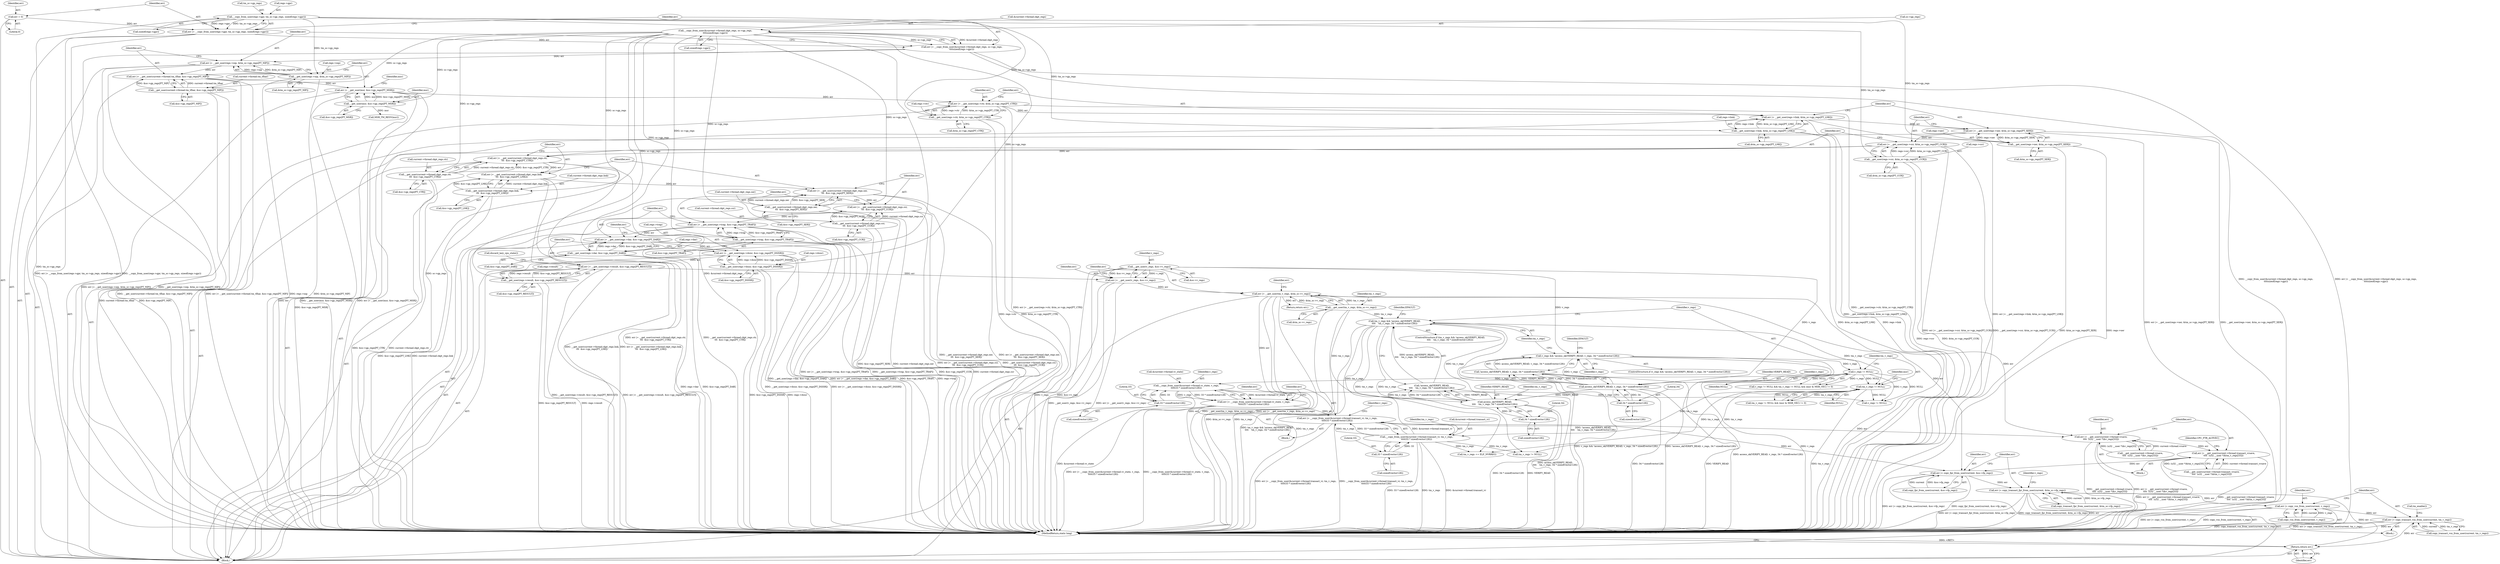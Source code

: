 digraph "0_linux_d2b9d2a5ad5ef04ff978c9923d19730cb05efd55_0@API" {
"1000479" [label="(Call,err |= __copy_from_user(&current->thread.transact_vr, tm_v_regs,\n\t\t\t\t\t33 * sizeof(vector128)))"];
"1000465" [label="(Call,err |= __copy_from_user(&current->thread.vr_state, v_regs,\n\t\t\t\t\t33 * sizeof(vector128)))"];
"1000410" [label="(Call,err |= __get_user(tm_v_regs, &tm_sc->v_regs))"];
"1000402" [label="(Call,err |= __get_user(v_regs, &sc->v_regs))"];
"1000375" [label="(Call,err |= __get_user(regs->result, &sc->gp_regs[PT_RESULT]))"];
"1000363" [label="(Call,err |= __get_user(regs->dsisr, &sc->gp_regs[PT_DSISR]))"];
"1000351" [label="(Call,err |= __get_user(regs->dar, &sc->gp_regs[PT_DAR]))"];
"1000339" [label="(Call,err |= __get_user(regs->trap, &sc->gp_regs[PT_TRAP]))"];
"1000323" [label="(Call,err |= __get_user(current->thread.ckpt_regs.ccr,\n\t\t\t  &sc->gp_regs[PT_CCR]))"];
"1000307" [label="(Call,err |= __get_user(current->thread.ckpt_regs.xer,\n\t\t\t  &sc->gp_regs[PT_XER]))"];
"1000291" [label="(Call,err |= __get_user(current->thread.ckpt_regs.link,\n\t\t\t  &sc->gp_regs[PT_LNK]))"];
"1000275" [label="(Call,err |= __get_user(current->thread.ckpt_regs.ctr,\n\t\t\t  &sc->gp_regs[PT_CTR]))"];
"1000263" [label="(Call,err |= __get_user(regs->ccr, &tm_sc->gp_regs[PT_CCR]))"];
"1000251" [label="(Call,err |= __get_user(regs->xer, &tm_sc->gp_regs[PT_XER]))"];
"1000239" [label="(Call,err |= __get_user(regs->link, &tm_sc->gp_regs[PT_LNK]))"];
"1000227" [label="(Call,err |= __get_user(regs->ctr, &tm_sc->gp_regs[PT_CTR]))"];
"1000185" [label="(Call,err |= __get_user(msr, &sc->gp_regs[PT_MSR]))"];
"1000171" [label="(Call,err |= __get_user(current->thread.tm_tfhar, &sc->gp_regs[PT_NIP]))"];
"1000159" [label="(Call,err |= __get_user(regs->nip, &tm_sc->gp_regs[PT_NIP]))"];
"1000143" [label="(Call,err |= __copy_from_user(&current->thread.ckpt_regs, sc->gp_regs,\n\t\t\t\tsizeof(regs->gpr)))"];
"1000130" [label="(Call,err |= __copy_from_user(regs->gpr, tm_sc->gp_regs, sizeof(regs->gpr)))"];
"1000125" [label="(Call,err = 0)"];
"1000132" [label="(Call,__copy_from_user(regs->gpr, tm_sc->gp_regs, sizeof(regs->gpr)))"];
"1000145" [label="(Call,__copy_from_user(&current->thread.ckpt_regs, sc->gp_regs,\n\t\t\t\tsizeof(regs->gpr)))"];
"1000161" [label="(Call,__get_user(regs->nip, &tm_sc->gp_regs[PT_NIP]))"];
"1000173" [label="(Call,__get_user(current->thread.tm_tfhar, &sc->gp_regs[PT_NIP]))"];
"1000187" [label="(Call,__get_user(msr, &sc->gp_regs[PT_MSR]))"];
"1000229" [label="(Call,__get_user(regs->ctr, &tm_sc->gp_regs[PT_CTR]))"];
"1000241" [label="(Call,__get_user(regs->link, &tm_sc->gp_regs[PT_LNK]))"];
"1000253" [label="(Call,__get_user(regs->xer, &tm_sc->gp_regs[PT_XER]))"];
"1000265" [label="(Call,__get_user(regs->ccr, &tm_sc->gp_regs[PT_CCR]))"];
"1000277" [label="(Call,__get_user(current->thread.ckpt_regs.ctr,\n\t\t\t  &sc->gp_regs[PT_CTR]))"];
"1000293" [label="(Call,__get_user(current->thread.ckpt_regs.link,\n\t\t\t  &sc->gp_regs[PT_LNK]))"];
"1000309" [label="(Call,__get_user(current->thread.ckpt_regs.xer,\n\t\t\t  &sc->gp_regs[PT_XER]))"];
"1000325" [label="(Call,__get_user(current->thread.ckpt_regs.ccr,\n\t\t\t  &sc->gp_regs[PT_CCR]))"];
"1000341" [label="(Call,__get_user(regs->trap, &sc->gp_regs[PT_TRAP]))"];
"1000353" [label="(Call,__get_user(regs->dar, &sc->gp_regs[PT_DAR]))"];
"1000365" [label="(Call,__get_user(regs->dsisr, &sc->gp_regs[PT_DSISR]))"];
"1000377" [label="(Call,__get_user(regs->result, &sc->gp_regs[PT_RESULT]))"];
"1000404" [label="(Call,__get_user(v_regs, &sc->v_regs))"];
"1000412" [label="(Call,__get_user(tm_v_regs, &tm_sc->v_regs))"];
"1000467" [label="(Call,__copy_from_user(&current->thread.vr_state, v_regs,\n\t\t\t\t\t33 * sizeof(vector128)))"];
"1000452" [label="(Call,v_regs != NULL)"];
"1000423" [label="(Call,v_regs && !access_ok(VERIFY_READ, v_regs, 34 * sizeof(vector128)))"];
"1000426" [label="(Call,access_ok(VERIFY_READ, v_regs, 34 * sizeof(vector128)))"];
"1000429" [label="(Call,34 * sizeof(vector128))"];
"1000425" [label="(Call,!access_ok(VERIFY_READ, v_regs, 34 * sizeof(vector128)))"];
"1000475" [label="(Call,33 * sizeof(vector128))"];
"1000481" [label="(Call,__copy_from_user(&current->thread.transact_vr, tm_v_regs,\n\t\t\t\t\t33 * sizeof(vector128)))"];
"1000456" [label="(Call,tm_v_regs != NULL)"];
"1000437" [label="(Call,tm_v_regs && !access_ok(VERIFY_READ,\n\t\t\t\t    tm_v_regs, 34 * sizeof(vector128)))"];
"1000440" [label="(Call,access_ok(VERIFY_READ,\n\t\t\t\t    tm_v_regs, 34 * sizeof(vector128)))"];
"1000443" [label="(Call,34 * sizeof(vector128))"];
"1000439" [label="(Call,!access_ok(VERIFY_READ,\n\t\t\t\t    tm_v_regs, 34 * sizeof(vector128)))"];
"1000489" [label="(Call,33 * sizeof(vector128))"];
"1000534" [label="(Call,err |= __get_user(current->thread.vrsave,\n\t\t\t\t  (u32 __user *)&v_regs[33]))"];
"1000548" [label="(Call,err |= __get_user(current->thread.transact_vrsave,\n\t\t\t\t  (u32 __user *)&tm_v_regs[33]))"];
"1000588" [label="(Call,err |= copy_fpr_from_user(current, &sc->fp_regs))"];
"1000596" [label="(Call,err |= copy_transact_fpr_from_user(current, &tm_sc->fp_regs))"];
"1000619" [label="(Call,err |= copy_vsx_from_user(current, v_regs))"];
"1000624" [label="(Call,err |= copy_transact_vsx_from_user(current, tm_v_regs))"];
"1000717" [label="(Return,return err;)"];
"1000376" [label="(Identifier,err)"];
"1000233" [label="(Call,&tm_sc->gp_regs[PT_CTR])"];
"1000474" [label="(Identifier,v_regs)"];
"1000276" [label="(Identifier,err)"];
"1000620" [label="(Identifier,err)"];
"1000527" [label="(Call,v_regs != NULL)"];
"1000429" [label="(Call,34 * sizeof(vector128))"];
"1000482" [label="(Call,&current->thread.transact_vr)"];
"1000402" [label="(Call,err |= __get_user(v_regs, &sc->v_regs))"];
"1000186" [label="(Identifier,err)"];
"1000444" [label="(Literal,34)"];
"1000598" [label="(Call,copy_transact_fpr_from_user(current, &tm_sc->fp_regs))"];
"1000441" [label="(Identifier,VERIFY_READ)"];
"1000438" [label="(Identifier,tm_v_regs)"];
"1000455" [label="(Call,tm_v_regs != NULL && (msr & MSR_VEC) != 0)"];
"1000365" [label="(Call,__get_user(regs->dsisr, &sc->gp_regs[PT_DSISR]))"];
"1000173" [label="(Call,__get_user(current->thread.tm_tfhar, &sc->gp_regs[PT_NIP]))"];
"1000437" [label="(Call,tm_v_regs && !access_ok(VERIFY_READ,\n\t\t\t\t    tm_v_regs, 34 * sizeof(vector128)))"];
"1000269" [label="(Call,&tm_sc->gp_regs[PT_CCR])"];
"1000241" [label="(Call,__get_user(regs->link, &tm_sc->gp_regs[PT_LNK]))"];
"1000449" [label="(Identifier,EFAULT)"];
"1000345" [label="(Call,&sc->gp_regs[PT_TRAP])"];
"1000443" [label="(Call,34 * sizeof(vector128))"];
"1000536" [label="(Call,__get_user(current->thread.vrsave,\n\t\t\t\t  (u32 __user *)&v_regs[33]))"];
"1000445" [label="(Call,sizeof(vector128))"];
"1000588" [label="(Call,err |= copy_fpr_from_user(current, &sc->fp_regs))"];
"1000488" [label="(Identifier,tm_v_regs)"];
"1000612" [label="(Block,)"];
"1000363" [label="(Call,err |= __get_user(regs->dsisr, &sc->gp_regs[PT_DSISR]))"];
"1000242" [label="(Call,regs->link)"];
"1000528" [label="(Identifier,v_regs)"];
"1000301" [label="(Call,&sc->gp_regs[PT_LNK])"];
"1000133" [label="(Call,regs->gpr)"];
"1000596" [label="(Call,err |= copy_transact_fpr_from_user(current, &tm_sc->fp_regs))"];
"1000457" [label="(Identifier,tm_v_regs)"];
"1000431" [label="(Call,sizeof(vector128))"];
"1000171" [label="(Call,err |= __get_user(current->thread.tm_tfhar, &sc->gp_regs[PT_NIP]))"];
"1000451" [label="(Call,v_regs != NULL && tm_v_regs != NULL && (msr & MSR_VEC) != 0)"];
"1000454" [label="(Identifier,NULL)"];
"1000440" [label="(Call,access_ok(VERIFY_READ,\n\t\t\t\t    tm_v_regs, 34 * sizeof(vector128)))"];
"1000468" [label="(Call,&current->thread.vr_state)"];
"1000404" [label="(Call,__get_user(v_regs, &sc->v_regs))"];
"1000146" [label="(Call,&current->thread.ckpt_regs)"];
"1000466" [label="(Identifier,err)"];
"1000375" [label="(Call,err |= __get_user(regs->result, &sc->gp_regs[PT_RESULT]))"];
"1000477" [label="(Call,sizeof(vector128))"];
"1000266" [label="(Call,regs->ccr)"];
"1000410" [label="(Call,err |= __get_user(tm_v_regs, &tm_sc->v_regs))"];
"1000230" [label="(Call,regs->ctr)"];
"1000625" [label="(Identifier,err)"];
"1000160" [label="(Identifier,err)"];
"1000480" [label="(Identifier,err)"];
"1000139" [label="(Call,sizeof(regs->gpr))"];
"1000412" [label="(Call,__get_user(tm_v_regs, &tm_sc->v_regs))"];
"1000310" [label="(Call,current->thread.ckpt_regs.xer)"];
"1000143" [label="(Call,err |= __copy_from_user(&current->thread.ckpt_regs, sc->gp_regs,\n\t\t\t\tsizeof(regs->gpr)))"];
"1000549" [label="(Identifier,err)"];
"1000324" [label="(Identifier,err)"];
"1000326" [label="(Call,current->thread.ckpt_regs.ccr)"];
"1000369" [label="(Call,&sc->gp_regs[PT_DSISR])"];
"1000533" [label="(Block,)"];
"1000467" [label="(Call,__copy_from_user(&current->thread.vr_state, v_regs,\n\t\t\t\t\t33 * sizeof(vector128)))"];
"1000456" [label="(Call,tm_v_regs != NULL)"];
"1000606" [label="(Identifier,v_regs)"];
"1000136" [label="(Call,tm_sc->gp_regs)"];
"1000597" [label="(Identifier,err)"];
"1000405" [label="(Identifier,v_regs)"];
"1000126" [label="(Identifier,err)"];
"1000189" [label="(Call,&sc->gp_regs[PT_MSR])"];
"1000419" [label="(Identifier,err)"];
"1000161" [label="(Call,__get_user(regs->nip, &tm_sc->gp_regs[PT_NIP]))"];
"1000229" [label="(Call,__get_user(regs->ctr, &tm_sc->gp_regs[PT_CTR]))"];
"1000196" [label="(Call,MSR_TM_RESV(msr))"];
"1000179" [label="(Call,&sc->gp_regs[PT_NIP])"];
"1000309" [label="(Call,__get_user(current->thread.ckpt_regs.xer,\n\t\t\t  &sc->gp_regs[PT_XER]))"];
"1000253" [label="(Call,__get_user(regs->xer, &tm_sc->gp_regs[PT_XER]))"];
"1000264" [label="(Identifier,err)"];
"1000718" [label="(Identifier,err)"];
"1000354" [label="(Call,regs->dar)"];
"1000353" [label="(Call,__get_user(regs->dar, &sc->gp_regs[PT_DAR]))"];
"1000458" [label="(Identifier,NULL)"];
"1000227" [label="(Call,err |= __get_user(regs->ctr, &tm_sc->gp_regs[PT_CTR]))"];
"1000435" [label="(Identifier,EFAULT)"];
"1000439" [label="(Call,!access_ok(VERIFY_READ,\n\t\t\t\t    tm_v_regs, 34 * sizeof(vector128)))"];
"1000245" [label="(Call,&tm_sc->gp_regs[PT_LNK])"];
"1000145" [label="(Call,__copy_from_user(&current->thread.ckpt_regs, sc->gp_regs,\n\t\t\t\tsizeof(regs->gpr)))"];
"1000265" [label="(Call,__get_user(regs->ccr, &tm_sc->gp_regs[PT_CCR]))"];
"1000414" [label="(Call,&tm_sc->v_regs)"];
"1000131" [label="(Identifier,err)"];
"1000162" [label="(Call,regs->nip)"];
"1000580" [label="(Identifier,CPU_FTR_ALTIVEC)"];
"1000442" [label="(Identifier,tm_v_regs)"];
"1000277" [label="(Call,__get_user(current->thread.ckpt_regs.ctr,\n\t\t\t  &sc->gp_regs[PT_CTR]))"];
"1000263" [label="(Call,err |= __get_user(regs->ccr, &tm_sc->gp_regs[PT_CCR]))"];
"1000127" [label="(Literal,0)"];
"1000621" [label="(Call,copy_vsx_from_user(current, v_regs))"];
"1000172" [label="(Identifier,err)"];
"1000481" [label="(Call,__copy_from_user(&current->thread.transact_vr, tm_v_regs,\n\t\t\t\t\t33 * sizeof(vector128)))"];
"1000403" [label="(Identifier,err)"];
"1000185" [label="(Call,err |= __get_user(msr, &sc->gp_regs[PT_MSR]))"];
"1000333" [label="(Call,&sc->gp_regs[PT_CCR])"];
"1000464" [label="(Block,)"];
"1000387" [label="(Call,discard_lazy_cpu_state())"];
"1000430" [label="(Literal,34)"];
"1000461" [label="(Identifier,msr)"];
"1000357" [label="(Call,&sc->gp_regs[PT_DAR])"];
"1000616" [label="(Call,tm_v_regs += ELF_NVRREG)"];
"1000422" [label="(ControlStructure,if (v_regs && !access_ok(VERIFY_READ, v_regs, 34 * sizeof(vector128))))"];
"1000427" [label="(Identifier,VERIFY_READ)"];
"1000589" [label="(Identifier,err)"];
"1000188" [label="(Identifier,msr)"];
"1000452" [label="(Call,v_regs != NULL)"];
"1000619" [label="(Call,err |= copy_vsx_from_user(current, v_regs))"];
"1000228" [label="(Identifier,err)"];
"1000239" [label="(Call,err |= __get_user(regs->link, &tm_sc->gp_regs[PT_LNK]))"];
"1000121" [label="(Block,)"];
"1000428" [label="(Identifier,v_regs)"];
"1000411" [label="(Identifier,err)"];
"1000257" [label="(Call,&tm_sc->gp_regs[PT_XER])"];
"1000378" [label="(Call,regs->result)"];
"1000423" [label="(Call,v_regs && !access_ok(VERIFY_READ, v_regs, 34 * sizeof(vector128)))"];
"1000130" [label="(Call,err |= __copy_from_user(regs->gpr, tm_sc->gp_regs, sizeof(regs->gpr)))"];
"1000465" [label="(Call,err |= __copy_from_user(&current->thread.vr_state, v_regs,\n\t\t\t\t\t33 * sizeof(vector128)))"];
"1000667" [label="(Call,tm_enable())"];
"1000125" [label="(Call,err = 0)"];
"1000425" [label="(Call,!access_ok(VERIFY_READ, v_regs, 34 * sizeof(vector128)))"];
"1000535" [label="(Identifier,err)"];
"1000364" [label="(Identifier,err)"];
"1000381" [label="(Call,&sc->gp_regs[PT_RESULT])"];
"1000548" [label="(Call,err |= __get_user(current->thread.transact_vrsave,\n\t\t\t\t  (u32 __user *)&tm_v_regs[33]))"];
"1000275" [label="(Call,err |= __get_user(current->thread.ckpt_regs.ctr,\n\t\t\t  &sc->gp_regs[PT_CTR]))"];
"1000339" [label="(Call,err |= __get_user(regs->trap, &sc->gp_regs[PT_TRAP]))"];
"1000291" [label="(Call,err |= __get_user(current->thread.ckpt_regs.link,\n\t\t\t  &sc->gp_regs[PT_LNK]))"];
"1000424" [label="(Identifier,v_regs)"];
"1000550" [label="(Call,__get_user(current->thread.transact_vrsave,\n\t\t\t\t  (u32 __user *)&tm_v_regs[33]))"];
"1000413" [label="(Identifier,tm_v_regs)"];
"1000187" [label="(Call,__get_user(msr, &sc->gp_regs[PT_MSR]))"];
"1000406" [label="(Call,&sc->v_regs)"];
"1000251" [label="(Call,err |= __get_user(regs->xer, &tm_sc->gp_regs[PT_XER]))"];
"1000240" [label="(Identifier,err)"];
"1000475" [label="(Call,33 * sizeof(vector128))"];
"1000254" [label="(Call,regs->xer)"];
"1000293" [label="(Call,__get_user(current->thread.ckpt_regs.link,\n\t\t\t  &sc->gp_regs[PT_LNK]))"];
"1000155" [label="(Call,sizeof(regs->gpr))"];
"1000490" [label="(Literal,33)"];
"1000479" [label="(Call,err |= __copy_from_user(&current->thread.transact_vr, tm_v_regs,\n\t\t\t\t\t33 * sizeof(vector128)))"];
"1000530" [label="(Call,tm_v_regs != NULL)"];
"1000626" [label="(Call,copy_transact_vsx_from_user(current, tm_v_regs))"];
"1000307" [label="(Call,err |= __get_user(current->thread.ckpt_regs.xer,\n\t\t\t  &sc->gp_regs[PT_XER]))"];
"1000342" [label="(Call,regs->trap)"];
"1000352" [label="(Identifier,err)"];
"1000534" [label="(Call,err |= __get_user(current->thread.vrsave,\n\t\t\t\t  (u32 __user *)&v_regs[33]))"];
"1000366" [label="(Call,regs->dsisr)"];
"1000197" [label="(Identifier,msr)"];
"1000278" [label="(Call,current->thread.ckpt_regs.ctr)"];
"1000717" [label="(Return,return err;)"];
"1000420" [label="(Return,return err;)"];
"1000152" [label="(Call,sc->gp_regs)"];
"1000453" [label="(Identifier,v_regs)"];
"1000252" [label="(Identifier,err)"];
"1000132" [label="(Call,__copy_from_user(regs->gpr, tm_sc->gp_regs, sizeof(regs->gpr)))"];
"1000174" [label="(Call,current->thread.tm_tfhar)"];
"1000308" [label="(Identifier,err)"];
"1000377" [label="(Call,__get_user(regs->result, &sc->gp_regs[PT_RESULT]))"];
"1000491" [label="(Call,sizeof(vector128))"];
"1000341" [label="(Call,__get_user(regs->trap, &sc->gp_regs[PT_TRAP]))"];
"1000476" [label="(Literal,33)"];
"1000436" [label="(ControlStructure,if (tm_v_regs && !access_ok(VERIFY_READ,\n\t\t\t\t    tm_v_regs, 34 * sizeof(vector128))))"];
"1000340" [label="(Identifier,err)"];
"1000292" [label="(Identifier,err)"];
"1000159" [label="(Call,err |= __get_user(regs->nip, &tm_sc->gp_regs[PT_NIP]))"];
"1000323" [label="(Call,err |= __get_user(current->thread.ckpt_regs.ccr,\n\t\t\t  &sc->gp_regs[PT_CCR]))"];
"1000317" [label="(Call,&sc->gp_regs[PT_XER])"];
"1000590" [label="(Call,copy_fpr_from_user(current, &sc->fp_regs))"];
"1000719" [label="(MethodReturn,static long)"];
"1000285" [label="(Call,&sc->gp_regs[PT_CTR])"];
"1000624" [label="(Call,err |= copy_transact_vsx_from_user(current, tm_v_regs))"];
"1000144" [label="(Identifier,err)"];
"1000426" [label="(Call,access_ok(VERIFY_READ, v_regs, 34 * sizeof(vector128)))"];
"1000165" [label="(Call,&tm_sc->gp_regs[PT_NIP])"];
"1000294" [label="(Call,current->thread.ckpt_regs.link)"];
"1000351" [label="(Call,err |= __get_user(regs->dar, &sc->gp_regs[PT_DAR]))"];
"1000325" [label="(Call,__get_user(current->thread.ckpt_regs.ccr,\n\t\t\t  &sc->gp_regs[PT_CCR]))"];
"1000489" [label="(Call,33 * sizeof(vector128))"];
"1000479" -> "1000464"  [label="AST: "];
"1000479" -> "1000481"  [label="CFG: "];
"1000480" -> "1000479"  [label="AST: "];
"1000481" -> "1000479"  [label="AST: "];
"1000528" -> "1000479"  [label="CFG: "];
"1000479" -> "1000719"  [label="DDG: err |= __copy_from_user(&current->thread.transact_vr, tm_v_regs,\n\t\t\t\t\t33 * sizeof(vector128))"];
"1000479" -> "1000719"  [label="DDG: __copy_from_user(&current->thread.transact_vr, tm_v_regs,\n\t\t\t\t\t33 * sizeof(vector128))"];
"1000465" -> "1000479"  [label="DDG: err"];
"1000481" -> "1000479"  [label="DDG: &current->thread.transact_vr"];
"1000481" -> "1000479"  [label="DDG: tm_v_regs"];
"1000481" -> "1000479"  [label="DDG: 33 * sizeof(vector128)"];
"1000479" -> "1000534"  [label="DDG: err"];
"1000479" -> "1000588"  [label="DDG: err"];
"1000465" -> "1000464"  [label="AST: "];
"1000465" -> "1000467"  [label="CFG: "];
"1000466" -> "1000465"  [label="AST: "];
"1000467" -> "1000465"  [label="AST: "];
"1000480" -> "1000465"  [label="CFG: "];
"1000465" -> "1000719"  [label="DDG: err |= __copy_from_user(&current->thread.vr_state, v_regs,\n\t\t\t\t\t33 * sizeof(vector128))"];
"1000465" -> "1000719"  [label="DDG: __copy_from_user(&current->thread.vr_state, v_regs,\n\t\t\t\t\t33 * sizeof(vector128))"];
"1000410" -> "1000465"  [label="DDG: err"];
"1000467" -> "1000465"  [label="DDG: &current->thread.vr_state"];
"1000467" -> "1000465"  [label="DDG: v_regs"];
"1000467" -> "1000465"  [label="DDG: 33 * sizeof(vector128)"];
"1000410" -> "1000121"  [label="AST: "];
"1000410" -> "1000412"  [label="CFG: "];
"1000411" -> "1000410"  [label="AST: "];
"1000412" -> "1000410"  [label="AST: "];
"1000419" -> "1000410"  [label="CFG: "];
"1000410" -> "1000719"  [label="DDG: err"];
"1000410" -> "1000719"  [label="DDG: __get_user(tm_v_regs, &tm_sc->v_regs)"];
"1000410" -> "1000719"  [label="DDG: err |= __get_user(tm_v_regs, &tm_sc->v_regs)"];
"1000402" -> "1000410"  [label="DDG: err"];
"1000412" -> "1000410"  [label="DDG: tm_v_regs"];
"1000412" -> "1000410"  [label="DDG: &tm_sc->v_regs"];
"1000410" -> "1000420"  [label="DDG: err"];
"1000410" -> "1000534"  [label="DDG: err"];
"1000410" -> "1000588"  [label="DDG: err"];
"1000402" -> "1000121"  [label="AST: "];
"1000402" -> "1000404"  [label="CFG: "];
"1000403" -> "1000402"  [label="AST: "];
"1000404" -> "1000402"  [label="AST: "];
"1000411" -> "1000402"  [label="CFG: "];
"1000402" -> "1000719"  [label="DDG: __get_user(v_regs, &sc->v_regs)"];
"1000402" -> "1000719"  [label="DDG: err |= __get_user(v_regs, &sc->v_regs)"];
"1000375" -> "1000402"  [label="DDG: err"];
"1000404" -> "1000402"  [label="DDG: v_regs"];
"1000404" -> "1000402"  [label="DDG: &sc->v_regs"];
"1000375" -> "1000121"  [label="AST: "];
"1000375" -> "1000377"  [label="CFG: "];
"1000376" -> "1000375"  [label="AST: "];
"1000377" -> "1000375"  [label="AST: "];
"1000387" -> "1000375"  [label="CFG: "];
"1000375" -> "1000719"  [label="DDG: __get_user(regs->result, &sc->gp_regs[PT_RESULT])"];
"1000375" -> "1000719"  [label="DDG: err |= __get_user(regs->result, &sc->gp_regs[PT_RESULT])"];
"1000363" -> "1000375"  [label="DDG: err"];
"1000377" -> "1000375"  [label="DDG: regs->result"];
"1000377" -> "1000375"  [label="DDG: &sc->gp_regs[PT_RESULT]"];
"1000363" -> "1000121"  [label="AST: "];
"1000363" -> "1000365"  [label="CFG: "];
"1000364" -> "1000363"  [label="AST: "];
"1000365" -> "1000363"  [label="AST: "];
"1000376" -> "1000363"  [label="CFG: "];
"1000363" -> "1000719"  [label="DDG: __get_user(regs->dsisr, &sc->gp_regs[PT_DSISR])"];
"1000363" -> "1000719"  [label="DDG: err |= __get_user(regs->dsisr, &sc->gp_regs[PT_DSISR])"];
"1000351" -> "1000363"  [label="DDG: err"];
"1000365" -> "1000363"  [label="DDG: regs->dsisr"];
"1000365" -> "1000363"  [label="DDG: &sc->gp_regs[PT_DSISR]"];
"1000351" -> "1000121"  [label="AST: "];
"1000351" -> "1000353"  [label="CFG: "];
"1000352" -> "1000351"  [label="AST: "];
"1000353" -> "1000351"  [label="AST: "];
"1000364" -> "1000351"  [label="CFG: "];
"1000351" -> "1000719"  [label="DDG: err |= __get_user(regs->dar, &sc->gp_regs[PT_DAR])"];
"1000351" -> "1000719"  [label="DDG: __get_user(regs->dar, &sc->gp_regs[PT_DAR])"];
"1000339" -> "1000351"  [label="DDG: err"];
"1000353" -> "1000351"  [label="DDG: regs->dar"];
"1000353" -> "1000351"  [label="DDG: &sc->gp_regs[PT_DAR]"];
"1000339" -> "1000121"  [label="AST: "];
"1000339" -> "1000341"  [label="CFG: "];
"1000340" -> "1000339"  [label="AST: "];
"1000341" -> "1000339"  [label="AST: "];
"1000352" -> "1000339"  [label="CFG: "];
"1000339" -> "1000719"  [label="DDG: err |= __get_user(regs->trap, &sc->gp_regs[PT_TRAP])"];
"1000339" -> "1000719"  [label="DDG: __get_user(regs->trap, &sc->gp_regs[PT_TRAP])"];
"1000323" -> "1000339"  [label="DDG: err"];
"1000341" -> "1000339"  [label="DDG: regs->trap"];
"1000341" -> "1000339"  [label="DDG: &sc->gp_regs[PT_TRAP]"];
"1000323" -> "1000121"  [label="AST: "];
"1000323" -> "1000325"  [label="CFG: "];
"1000324" -> "1000323"  [label="AST: "];
"1000325" -> "1000323"  [label="AST: "];
"1000340" -> "1000323"  [label="CFG: "];
"1000323" -> "1000719"  [label="DDG: __get_user(current->thread.ckpt_regs.ccr,\n\t\t\t  &sc->gp_regs[PT_CCR])"];
"1000323" -> "1000719"  [label="DDG: err |= __get_user(current->thread.ckpt_regs.ccr,\n\t\t\t  &sc->gp_regs[PT_CCR])"];
"1000307" -> "1000323"  [label="DDG: err"];
"1000325" -> "1000323"  [label="DDG: current->thread.ckpt_regs.ccr"];
"1000325" -> "1000323"  [label="DDG: &sc->gp_regs[PT_CCR]"];
"1000307" -> "1000121"  [label="AST: "];
"1000307" -> "1000309"  [label="CFG: "];
"1000308" -> "1000307"  [label="AST: "];
"1000309" -> "1000307"  [label="AST: "];
"1000324" -> "1000307"  [label="CFG: "];
"1000307" -> "1000719"  [label="DDG: __get_user(current->thread.ckpt_regs.xer,\n\t\t\t  &sc->gp_regs[PT_XER])"];
"1000307" -> "1000719"  [label="DDG: err |= __get_user(current->thread.ckpt_regs.xer,\n\t\t\t  &sc->gp_regs[PT_XER])"];
"1000291" -> "1000307"  [label="DDG: err"];
"1000309" -> "1000307"  [label="DDG: current->thread.ckpt_regs.xer"];
"1000309" -> "1000307"  [label="DDG: &sc->gp_regs[PT_XER]"];
"1000291" -> "1000121"  [label="AST: "];
"1000291" -> "1000293"  [label="CFG: "];
"1000292" -> "1000291"  [label="AST: "];
"1000293" -> "1000291"  [label="AST: "];
"1000308" -> "1000291"  [label="CFG: "];
"1000291" -> "1000719"  [label="DDG: err |= __get_user(current->thread.ckpt_regs.link,\n\t\t\t  &sc->gp_regs[PT_LNK])"];
"1000291" -> "1000719"  [label="DDG: __get_user(current->thread.ckpt_regs.link,\n\t\t\t  &sc->gp_regs[PT_LNK])"];
"1000275" -> "1000291"  [label="DDG: err"];
"1000293" -> "1000291"  [label="DDG: current->thread.ckpt_regs.link"];
"1000293" -> "1000291"  [label="DDG: &sc->gp_regs[PT_LNK]"];
"1000275" -> "1000121"  [label="AST: "];
"1000275" -> "1000277"  [label="CFG: "];
"1000276" -> "1000275"  [label="AST: "];
"1000277" -> "1000275"  [label="AST: "];
"1000292" -> "1000275"  [label="CFG: "];
"1000275" -> "1000719"  [label="DDG: err |= __get_user(current->thread.ckpt_regs.ctr,\n\t\t\t  &sc->gp_regs[PT_CTR])"];
"1000275" -> "1000719"  [label="DDG: __get_user(current->thread.ckpt_regs.ctr,\n\t\t\t  &sc->gp_regs[PT_CTR])"];
"1000263" -> "1000275"  [label="DDG: err"];
"1000277" -> "1000275"  [label="DDG: current->thread.ckpt_regs.ctr"];
"1000277" -> "1000275"  [label="DDG: &sc->gp_regs[PT_CTR]"];
"1000263" -> "1000121"  [label="AST: "];
"1000263" -> "1000265"  [label="CFG: "];
"1000264" -> "1000263"  [label="AST: "];
"1000265" -> "1000263"  [label="AST: "];
"1000276" -> "1000263"  [label="CFG: "];
"1000263" -> "1000719"  [label="DDG: __get_user(regs->ccr, &tm_sc->gp_regs[PT_CCR])"];
"1000263" -> "1000719"  [label="DDG: err |= __get_user(regs->ccr, &tm_sc->gp_regs[PT_CCR])"];
"1000251" -> "1000263"  [label="DDG: err"];
"1000265" -> "1000263"  [label="DDG: regs->ccr"];
"1000265" -> "1000263"  [label="DDG: &tm_sc->gp_regs[PT_CCR]"];
"1000251" -> "1000121"  [label="AST: "];
"1000251" -> "1000253"  [label="CFG: "];
"1000252" -> "1000251"  [label="AST: "];
"1000253" -> "1000251"  [label="AST: "];
"1000264" -> "1000251"  [label="CFG: "];
"1000251" -> "1000719"  [label="DDG: err |= __get_user(regs->xer, &tm_sc->gp_regs[PT_XER])"];
"1000251" -> "1000719"  [label="DDG: __get_user(regs->xer, &tm_sc->gp_regs[PT_XER])"];
"1000239" -> "1000251"  [label="DDG: err"];
"1000253" -> "1000251"  [label="DDG: regs->xer"];
"1000253" -> "1000251"  [label="DDG: &tm_sc->gp_regs[PT_XER]"];
"1000239" -> "1000121"  [label="AST: "];
"1000239" -> "1000241"  [label="CFG: "];
"1000240" -> "1000239"  [label="AST: "];
"1000241" -> "1000239"  [label="AST: "];
"1000252" -> "1000239"  [label="CFG: "];
"1000239" -> "1000719"  [label="DDG: err |= __get_user(regs->link, &tm_sc->gp_regs[PT_LNK])"];
"1000239" -> "1000719"  [label="DDG: __get_user(regs->link, &tm_sc->gp_regs[PT_LNK])"];
"1000227" -> "1000239"  [label="DDG: err"];
"1000241" -> "1000239"  [label="DDG: regs->link"];
"1000241" -> "1000239"  [label="DDG: &tm_sc->gp_regs[PT_LNK]"];
"1000227" -> "1000121"  [label="AST: "];
"1000227" -> "1000229"  [label="CFG: "];
"1000228" -> "1000227"  [label="AST: "];
"1000229" -> "1000227"  [label="AST: "];
"1000240" -> "1000227"  [label="CFG: "];
"1000227" -> "1000719"  [label="DDG: err |= __get_user(regs->ctr, &tm_sc->gp_regs[PT_CTR])"];
"1000227" -> "1000719"  [label="DDG: __get_user(regs->ctr, &tm_sc->gp_regs[PT_CTR])"];
"1000185" -> "1000227"  [label="DDG: err"];
"1000229" -> "1000227"  [label="DDG: regs->ctr"];
"1000229" -> "1000227"  [label="DDG: &tm_sc->gp_regs[PT_CTR]"];
"1000185" -> "1000121"  [label="AST: "];
"1000185" -> "1000187"  [label="CFG: "];
"1000186" -> "1000185"  [label="AST: "];
"1000187" -> "1000185"  [label="AST: "];
"1000197" -> "1000185"  [label="CFG: "];
"1000185" -> "1000719"  [label="DDG: err"];
"1000185" -> "1000719"  [label="DDG: __get_user(msr, &sc->gp_regs[PT_MSR])"];
"1000185" -> "1000719"  [label="DDG: err |= __get_user(msr, &sc->gp_regs[PT_MSR])"];
"1000171" -> "1000185"  [label="DDG: err"];
"1000187" -> "1000185"  [label="DDG: msr"];
"1000187" -> "1000185"  [label="DDG: &sc->gp_regs[PT_MSR]"];
"1000171" -> "1000121"  [label="AST: "];
"1000171" -> "1000173"  [label="CFG: "];
"1000172" -> "1000171"  [label="AST: "];
"1000173" -> "1000171"  [label="AST: "];
"1000186" -> "1000171"  [label="CFG: "];
"1000171" -> "1000719"  [label="DDG: __get_user(current->thread.tm_tfhar, &sc->gp_regs[PT_NIP])"];
"1000171" -> "1000719"  [label="DDG: err |= __get_user(current->thread.tm_tfhar, &sc->gp_regs[PT_NIP])"];
"1000159" -> "1000171"  [label="DDG: err"];
"1000173" -> "1000171"  [label="DDG: current->thread.tm_tfhar"];
"1000173" -> "1000171"  [label="DDG: &sc->gp_regs[PT_NIP]"];
"1000159" -> "1000121"  [label="AST: "];
"1000159" -> "1000161"  [label="CFG: "];
"1000160" -> "1000159"  [label="AST: "];
"1000161" -> "1000159"  [label="AST: "];
"1000172" -> "1000159"  [label="CFG: "];
"1000159" -> "1000719"  [label="DDG: err |= __get_user(regs->nip, &tm_sc->gp_regs[PT_NIP])"];
"1000159" -> "1000719"  [label="DDG: __get_user(regs->nip, &tm_sc->gp_regs[PT_NIP])"];
"1000143" -> "1000159"  [label="DDG: err"];
"1000161" -> "1000159"  [label="DDG: regs->nip"];
"1000161" -> "1000159"  [label="DDG: &tm_sc->gp_regs[PT_NIP]"];
"1000143" -> "1000121"  [label="AST: "];
"1000143" -> "1000145"  [label="CFG: "];
"1000144" -> "1000143"  [label="AST: "];
"1000145" -> "1000143"  [label="AST: "];
"1000160" -> "1000143"  [label="CFG: "];
"1000143" -> "1000719"  [label="DDG: __copy_from_user(&current->thread.ckpt_regs, sc->gp_regs,\n\t\t\t\tsizeof(regs->gpr))"];
"1000143" -> "1000719"  [label="DDG: err |= __copy_from_user(&current->thread.ckpt_regs, sc->gp_regs,\n\t\t\t\tsizeof(regs->gpr))"];
"1000130" -> "1000143"  [label="DDG: err"];
"1000145" -> "1000143"  [label="DDG: &current->thread.ckpt_regs"];
"1000145" -> "1000143"  [label="DDG: sc->gp_regs"];
"1000130" -> "1000121"  [label="AST: "];
"1000130" -> "1000132"  [label="CFG: "];
"1000131" -> "1000130"  [label="AST: "];
"1000132" -> "1000130"  [label="AST: "];
"1000144" -> "1000130"  [label="CFG: "];
"1000130" -> "1000719"  [label="DDG: err |= __copy_from_user(regs->gpr, tm_sc->gp_regs, sizeof(regs->gpr))"];
"1000130" -> "1000719"  [label="DDG: __copy_from_user(regs->gpr, tm_sc->gp_regs, sizeof(regs->gpr))"];
"1000125" -> "1000130"  [label="DDG: err"];
"1000132" -> "1000130"  [label="DDG: regs->gpr"];
"1000132" -> "1000130"  [label="DDG: tm_sc->gp_regs"];
"1000125" -> "1000121"  [label="AST: "];
"1000125" -> "1000127"  [label="CFG: "];
"1000126" -> "1000125"  [label="AST: "];
"1000127" -> "1000125"  [label="AST: "];
"1000131" -> "1000125"  [label="CFG: "];
"1000132" -> "1000139"  [label="CFG: "];
"1000133" -> "1000132"  [label="AST: "];
"1000136" -> "1000132"  [label="AST: "];
"1000139" -> "1000132"  [label="AST: "];
"1000132" -> "1000719"  [label="DDG: tm_sc->gp_regs"];
"1000132" -> "1000161"  [label="DDG: tm_sc->gp_regs"];
"1000132" -> "1000229"  [label="DDG: tm_sc->gp_regs"];
"1000132" -> "1000241"  [label="DDG: tm_sc->gp_regs"];
"1000132" -> "1000253"  [label="DDG: tm_sc->gp_regs"];
"1000132" -> "1000265"  [label="DDG: tm_sc->gp_regs"];
"1000145" -> "1000155"  [label="CFG: "];
"1000146" -> "1000145"  [label="AST: "];
"1000152" -> "1000145"  [label="AST: "];
"1000155" -> "1000145"  [label="AST: "];
"1000145" -> "1000719"  [label="DDG: sc->gp_regs"];
"1000145" -> "1000719"  [label="DDG: &current->thread.ckpt_regs"];
"1000145" -> "1000173"  [label="DDG: sc->gp_regs"];
"1000145" -> "1000187"  [label="DDG: sc->gp_regs"];
"1000145" -> "1000277"  [label="DDG: sc->gp_regs"];
"1000145" -> "1000293"  [label="DDG: sc->gp_regs"];
"1000145" -> "1000309"  [label="DDG: sc->gp_regs"];
"1000145" -> "1000325"  [label="DDG: sc->gp_regs"];
"1000145" -> "1000341"  [label="DDG: sc->gp_regs"];
"1000145" -> "1000353"  [label="DDG: sc->gp_regs"];
"1000145" -> "1000365"  [label="DDG: sc->gp_regs"];
"1000145" -> "1000377"  [label="DDG: sc->gp_regs"];
"1000161" -> "1000165"  [label="CFG: "];
"1000162" -> "1000161"  [label="AST: "];
"1000165" -> "1000161"  [label="AST: "];
"1000161" -> "1000719"  [label="DDG: regs->nip"];
"1000161" -> "1000719"  [label="DDG: &tm_sc->gp_regs[PT_NIP]"];
"1000173" -> "1000179"  [label="CFG: "];
"1000174" -> "1000173"  [label="AST: "];
"1000179" -> "1000173"  [label="AST: "];
"1000173" -> "1000719"  [label="DDG: &sc->gp_regs[PT_NIP]"];
"1000173" -> "1000719"  [label="DDG: current->thread.tm_tfhar"];
"1000187" -> "1000189"  [label="CFG: "];
"1000188" -> "1000187"  [label="AST: "];
"1000189" -> "1000187"  [label="AST: "];
"1000187" -> "1000719"  [label="DDG: &sc->gp_regs[PT_MSR]"];
"1000187" -> "1000196"  [label="DDG: msr"];
"1000229" -> "1000233"  [label="CFG: "];
"1000230" -> "1000229"  [label="AST: "];
"1000233" -> "1000229"  [label="AST: "];
"1000229" -> "1000719"  [label="DDG: &tm_sc->gp_regs[PT_CTR]"];
"1000229" -> "1000719"  [label="DDG: regs->ctr"];
"1000241" -> "1000245"  [label="CFG: "];
"1000242" -> "1000241"  [label="AST: "];
"1000245" -> "1000241"  [label="AST: "];
"1000241" -> "1000719"  [label="DDG: regs->link"];
"1000241" -> "1000719"  [label="DDG: &tm_sc->gp_regs[PT_LNK]"];
"1000253" -> "1000257"  [label="CFG: "];
"1000254" -> "1000253"  [label="AST: "];
"1000257" -> "1000253"  [label="AST: "];
"1000253" -> "1000719"  [label="DDG: regs->xer"];
"1000253" -> "1000719"  [label="DDG: &tm_sc->gp_regs[PT_XER]"];
"1000265" -> "1000269"  [label="CFG: "];
"1000266" -> "1000265"  [label="AST: "];
"1000269" -> "1000265"  [label="AST: "];
"1000265" -> "1000719"  [label="DDG: &tm_sc->gp_regs[PT_CCR]"];
"1000265" -> "1000719"  [label="DDG: regs->ccr"];
"1000277" -> "1000285"  [label="CFG: "];
"1000278" -> "1000277"  [label="AST: "];
"1000285" -> "1000277"  [label="AST: "];
"1000277" -> "1000719"  [label="DDG: &sc->gp_regs[PT_CTR]"];
"1000277" -> "1000719"  [label="DDG: current->thread.ckpt_regs.ctr"];
"1000293" -> "1000301"  [label="CFG: "];
"1000294" -> "1000293"  [label="AST: "];
"1000301" -> "1000293"  [label="AST: "];
"1000293" -> "1000719"  [label="DDG: current->thread.ckpt_regs.link"];
"1000293" -> "1000719"  [label="DDG: &sc->gp_regs[PT_LNK]"];
"1000309" -> "1000317"  [label="CFG: "];
"1000310" -> "1000309"  [label="AST: "];
"1000317" -> "1000309"  [label="AST: "];
"1000309" -> "1000719"  [label="DDG: current->thread.ckpt_regs.xer"];
"1000309" -> "1000719"  [label="DDG: &sc->gp_regs[PT_XER]"];
"1000325" -> "1000333"  [label="CFG: "];
"1000326" -> "1000325"  [label="AST: "];
"1000333" -> "1000325"  [label="AST: "];
"1000325" -> "1000719"  [label="DDG: current->thread.ckpt_regs.ccr"];
"1000325" -> "1000719"  [label="DDG: &sc->gp_regs[PT_CCR]"];
"1000341" -> "1000345"  [label="CFG: "];
"1000342" -> "1000341"  [label="AST: "];
"1000345" -> "1000341"  [label="AST: "];
"1000341" -> "1000719"  [label="DDG: regs->trap"];
"1000341" -> "1000719"  [label="DDG: &sc->gp_regs[PT_TRAP]"];
"1000353" -> "1000357"  [label="CFG: "];
"1000354" -> "1000353"  [label="AST: "];
"1000357" -> "1000353"  [label="AST: "];
"1000353" -> "1000719"  [label="DDG: &sc->gp_regs[PT_DAR]"];
"1000353" -> "1000719"  [label="DDG: regs->dar"];
"1000365" -> "1000369"  [label="CFG: "];
"1000366" -> "1000365"  [label="AST: "];
"1000369" -> "1000365"  [label="AST: "];
"1000365" -> "1000719"  [label="DDG: &sc->gp_regs[PT_DSISR]"];
"1000365" -> "1000719"  [label="DDG: regs->dsisr"];
"1000377" -> "1000381"  [label="CFG: "];
"1000378" -> "1000377"  [label="AST: "];
"1000381" -> "1000377"  [label="AST: "];
"1000377" -> "1000719"  [label="DDG: regs->result"];
"1000377" -> "1000719"  [label="DDG: &sc->gp_regs[PT_RESULT]"];
"1000404" -> "1000406"  [label="CFG: "];
"1000405" -> "1000404"  [label="AST: "];
"1000406" -> "1000404"  [label="AST: "];
"1000404" -> "1000719"  [label="DDG: v_regs"];
"1000404" -> "1000719"  [label="DDG: &sc->v_regs"];
"1000404" -> "1000423"  [label="DDG: v_regs"];
"1000404" -> "1000426"  [label="DDG: v_regs"];
"1000412" -> "1000414"  [label="CFG: "];
"1000413" -> "1000412"  [label="AST: "];
"1000414" -> "1000412"  [label="AST: "];
"1000412" -> "1000719"  [label="DDG: &tm_sc->v_regs"];
"1000412" -> "1000719"  [label="DDG: tm_v_regs"];
"1000412" -> "1000437"  [label="DDG: tm_v_regs"];
"1000412" -> "1000440"  [label="DDG: tm_v_regs"];
"1000467" -> "1000475"  [label="CFG: "];
"1000468" -> "1000467"  [label="AST: "];
"1000474" -> "1000467"  [label="AST: "];
"1000475" -> "1000467"  [label="AST: "];
"1000467" -> "1000719"  [label="DDG: &current->thread.vr_state"];
"1000452" -> "1000467"  [label="DDG: v_regs"];
"1000475" -> "1000467"  [label="DDG: 33"];
"1000467" -> "1000527"  [label="DDG: v_regs"];
"1000452" -> "1000451"  [label="AST: "];
"1000452" -> "1000454"  [label="CFG: "];
"1000453" -> "1000452"  [label="AST: "];
"1000454" -> "1000452"  [label="AST: "];
"1000457" -> "1000452"  [label="CFG: "];
"1000451" -> "1000452"  [label="CFG: "];
"1000452" -> "1000451"  [label="DDG: v_regs"];
"1000452" -> "1000451"  [label="DDG: NULL"];
"1000423" -> "1000452"  [label="DDG: v_regs"];
"1000452" -> "1000456"  [label="DDG: NULL"];
"1000452" -> "1000527"  [label="DDG: v_regs"];
"1000452" -> "1000527"  [label="DDG: NULL"];
"1000423" -> "1000422"  [label="AST: "];
"1000423" -> "1000424"  [label="CFG: "];
"1000423" -> "1000425"  [label="CFG: "];
"1000424" -> "1000423"  [label="AST: "];
"1000425" -> "1000423"  [label="AST: "];
"1000435" -> "1000423"  [label="CFG: "];
"1000438" -> "1000423"  [label="CFG: "];
"1000423" -> "1000719"  [label="DDG: v_regs && !access_ok(VERIFY_READ, v_regs, 34 * sizeof(vector128))"];
"1000423" -> "1000719"  [label="DDG: !access_ok(VERIFY_READ, v_regs, 34 * sizeof(vector128))"];
"1000423" -> "1000719"  [label="DDG: v_regs"];
"1000426" -> "1000423"  [label="DDG: v_regs"];
"1000425" -> "1000423"  [label="DDG: access_ok(VERIFY_READ, v_regs, 34 * sizeof(vector128))"];
"1000426" -> "1000425"  [label="AST: "];
"1000426" -> "1000429"  [label="CFG: "];
"1000427" -> "1000426"  [label="AST: "];
"1000428" -> "1000426"  [label="AST: "];
"1000429" -> "1000426"  [label="AST: "];
"1000425" -> "1000426"  [label="CFG: "];
"1000426" -> "1000719"  [label="DDG: VERIFY_READ"];
"1000426" -> "1000719"  [label="DDG: 34 * sizeof(vector128)"];
"1000426" -> "1000425"  [label="DDG: VERIFY_READ"];
"1000426" -> "1000425"  [label="DDG: v_regs"];
"1000426" -> "1000425"  [label="DDG: 34 * sizeof(vector128)"];
"1000429" -> "1000426"  [label="DDG: 34"];
"1000426" -> "1000440"  [label="DDG: VERIFY_READ"];
"1000429" -> "1000431"  [label="CFG: "];
"1000430" -> "1000429"  [label="AST: "];
"1000431" -> "1000429"  [label="AST: "];
"1000425" -> "1000719"  [label="DDG: access_ok(VERIFY_READ, v_regs, 34 * sizeof(vector128))"];
"1000475" -> "1000477"  [label="CFG: "];
"1000476" -> "1000475"  [label="AST: "];
"1000477" -> "1000475"  [label="AST: "];
"1000481" -> "1000489"  [label="CFG: "];
"1000482" -> "1000481"  [label="AST: "];
"1000488" -> "1000481"  [label="AST: "];
"1000489" -> "1000481"  [label="AST: "];
"1000481" -> "1000719"  [label="DDG: 33 * sizeof(vector128)"];
"1000481" -> "1000719"  [label="DDG: tm_v_regs"];
"1000481" -> "1000719"  [label="DDG: &current->thread.transact_vr"];
"1000456" -> "1000481"  [label="DDG: tm_v_regs"];
"1000437" -> "1000481"  [label="DDG: tm_v_regs"];
"1000489" -> "1000481"  [label="DDG: 33"];
"1000481" -> "1000530"  [label="DDG: tm_v_regs"];
"1000481" -> "1000616"  [label="DDG: tm_v_regs"];
"1000456" -> "1000455"  [label="AST: "];
"1000456" -> "1000458"  [label="CFG: "];
"1000457" -> "1000456"  [label="AST: "];
"1000458" -> "1000456"  [label="AST: "];
"1000461" -> "1000456"  [label="CFG: "];
"1000455" -> "1000456"  [label="CFG: "];
"1000456" -> "1000719"  [label="DDG: tm_v_regs"];
"1000456" -> "1000455"  [label="DDG: tm_v_regs"];
"1000456" -> "1000455"  [label="DDG: NULL"];
"1000437" -> "1000456"  [label="DDG: tm_v_regs"];
"1000456" -> "1000527"  [label="DDG: NULL"];
"1000456" -> "1000530"  [label="DDG: tm_v_regs"];
"1000456" -> "1000616"  [label="DDG: tm_v_regs"];
"1000437" -> "1000436"  [label="AST: "];
"1000437" -> "1000438"  [label="CFG: "];
"1000437" -> "1000439"  [label="CFG: "];
"1000438" -> "1000437"  [label="AST: "];
"1000439" -> "1000437"  [label="AST: "];
"1000449" -> "1000437"  [label="CFG: "];
"1000453" -> "1000437"  [label="CFG: "];
"1000437" -> "1000719"  [label="DDG: tm_v_regs && !access_ok(VERIFY_READ,\n\t\t\t\t    tm_v_regs, 34 * sizeof(vector128))"];
"1000437" -> "1000719"  [label="DDG: tm_v_regs"];
"1000437" -> "1000719"  [label="DDG: !access_ok(VERIFY_READ,\n\t\t\t\t    tm_v_regs, 34 * sizeof(vector128))"];
"1000440" -> "1000437"  [label="DDG: tm_v_regs"];
"1000439" -> "1000437"  [label="DDG: access_ok(VERIFY_READ,\n\t\t\t\t    tm_v_regs, 34 * sizeof(vector128))"];
"1000437" -> "1000530"  [label="DDG: tm_v_regs"];
"1000437" -> "1000616"  [label="DDG: tm_v_regs"];
"1000440" -> "1000439"  [label="AST: "];
"1000440" -> "1000443"  [label="CFG: "];
"1000441" -> "1000440"  [label="AST: "];
"1000442" -> "1000440"  [label="AST: "];
"1000443" -> "1000440"  [label="AST: "];
"1000439" -> "1000440"  [label="CFG: "];
"1000440" -> "1000719"  [label="DDG: 34 * sizeof(vector128)"];
"1000440" -> "1000719"  [label="DDG: VERIFY_READ"];
"1000440" -> "1000439"  [label="DDG: VERIFY_READ"];
"1000440" -> "1000439"  [label="DDG: tm_v_regs"];
"1000440" -> "1000439"  [label="DDG: 34 * sizeof(vector128)"];
"1000443" -> "1000440"  [label="DDG: 34"];
"1000443" -> "1000445"  [label="CFG: "];
"1000444" -> "1000443"  [label="AST: "];
"1000445" -> "1000443"  [label="AST: "];
"1000439" -> "1000719"  [label="DDG: access_ok(VERIFY_READ,\n\t\t\t\t    tm_v_regs, 34 * sizeof(vector128))"];
"1000489" -> "1000491"  [label="CFG: "];
"1000490" -> "1000489"  [label="AST: "];
"1000491" -> "1000489"  [label="AST: "];
"1000534" -> "1000533"  [label="AST: "];
"1000534" -> "1000536"  [label="CFG: "];
"1000535" -> "1000534"  [label="AST: "];
"1000536" -> "1000534"  [label="AST: "];
"1000549" -> "1000534"  [label="CFG: "];
"1000534" -> "1000719"  [label="DDG: __get_user(current->thread.vrsave,\n\t\t\t\t  (u32 __user *)&v_regs[33])"];
"1000534" -> "1000719"  [label="DDG: err |= __get_user(current->thread.vrsave,\n\t\t\t\t  (u32 __user *)&v_regs[33])"];
"1000536" -> "1000534"  [label="DDG: current->thread.vrsave"];
"1000536" -> "1000534"  [label="DDG: (u32 __user *)&v_regs[33]"];
"1000534" -> "1000548"  [label="DDG: err"];
"1000548" -> "1000533"  [label="AST: "];
"1000548" -> "1000550"  [label="CFG: "];
"1000549" -> "1000548"  [label="AST: "];
"1000550" -> "1000548"  [label="AST: "];
"1000580" -> "1000548"  [label="CFG: "];
"1000548" -> "1000719"  [label="DDG: __get_user(current->thread.transact_vrsave,\n\t\t\t\t  (u32 __user *)&tm_v_regs[33])"];
"1000548" -> "1000719"  [label="DDG: err |= __get_user(current->thread.transact_vrsave,\n\t\t\t\t  (u32 __user *)&tm_v_regs[33])"];
"1000550" -> "1000548"  [label="DDG: current->thread.transact_vrsave"];
"1000550" -> "1000548"  [label="DDG: (u32 __user *)&tm_v_regs[33]"];
"1000548" -> "1000588"  [label="DDG: err"];
"1000588" -> "1000121"  [label="AST: "];
"1000588" -> "1000590"  [label="CFG: "];
"1000589" -> "1000588"  [label="AST: "];
"1000590" -> "1000588"  [label="AST: "];
"1000597" -> "1000588"  [label="CFG: "];
"1000588" -> "1000719"  [label="DDG: copy_fpr_from_user(current, &sc->fp_regs)"];
"1000588" -> "1000719"  [label="DDG: err |= copy_fpr_from_user(current, &sc->fp_regs)"];
"1000590" -> "1000588"  [label="DDG: current"];
"1000590" -> "1000588"  [label="DDG: &sc->fp_regs"];
"1000588" -> "1000596"  [label="DDG: err"];
"1000596" -> "1000121"  [label="AST: "];
"1000596" -> "1000598"  [label="CFG: "];
"1000597" -> "1000596"  [label="AST: "];
"1000598" -> "1000596"  [label="AST: "];
"1000606" -> "1000596"  [label="CFG: "];
"1000596" -> "1000719"  [label="DDG: copy_transact_fpr_from_user(current, &tm_sc->fp_regs)"];
"1000596" -> "1000719"  [label="DDG: err"];
"1000596" -> "1000719"  [label="DDG: err |= copy_transact_fpr_from_user(current, &tm_sc->fp_regs)"];
"1000598" -> "1000596"  [label="DDG: current"];
"1000598" -> "1000596"  [label="DDG: &tm_sc->fp_regs"];
"1000596" -> "1000619"  [label="DDG: err"];
"1000596" -> "1000717"  [label="DDG: err"];
"1000619" -> "1000612"  [label="AST: "];
"1000619" -> "1000621"  [label="CFG: "];
"1000620" -> "1000619"  [label="AST: "];
"1000621" -> "1000619"  [label="AST: "];
"1000625" -> "1000619"  [label="CFG: "];
"1000619" -> "1000719"  [label="DDG: copy_vsx_from_user(current, v_regs)"];
"1000619" -> "1000719"  [label="DDG: err |= copy_vsx_from_user(current, v_regs)"];
"1000621" -> "1000619"  [label="DDG: current"];
"1000621" -> "1000619"  [label="DDG: v_regs"];
"1000619" -> "1000624"  [label="DDG: err"];
"1000624" -> "1000612"  [label="AST: "];
"1000624" -> "1000626"  [label="CFG: "];
"1000625" -> "1000624"  [label="AST: "];
"1000626" -> "1000624"  [label="AST: "];
"1000667" -> "1000624"  [label="CFG: "];
"1000624" -> "1000719"  [label="DDG: copy_transact_vsx_from_user(current, tm_v_regs)"];
"1000624" -> "1000719"  [label="DDG: err |= copy_transact_vsx_from_user(current, tm_v_regs)"];
"1000624" -> "1000719"  [label="DDG: err"];
"1000626" -> "1000624"  [label="DDG: current"];
"1000626" -> "1000624"  [label="DDG: tm_v_regs"];
"1000624" -> "1000717"  [label="DDG: err"];
"1000717" -> "1000121"  [label="AST: "];
"1000717" -> "1000718"  [label="CFG: "];
"1000718" -> "1000717"  [label="AST: "];
"1000719" -> "1000717"  [label="CFG: "];
"1000717" -> "1000719"  [label="DDG: <RET>"];
"1000718" -> "1000717"  [label="DDG: err"];
}
